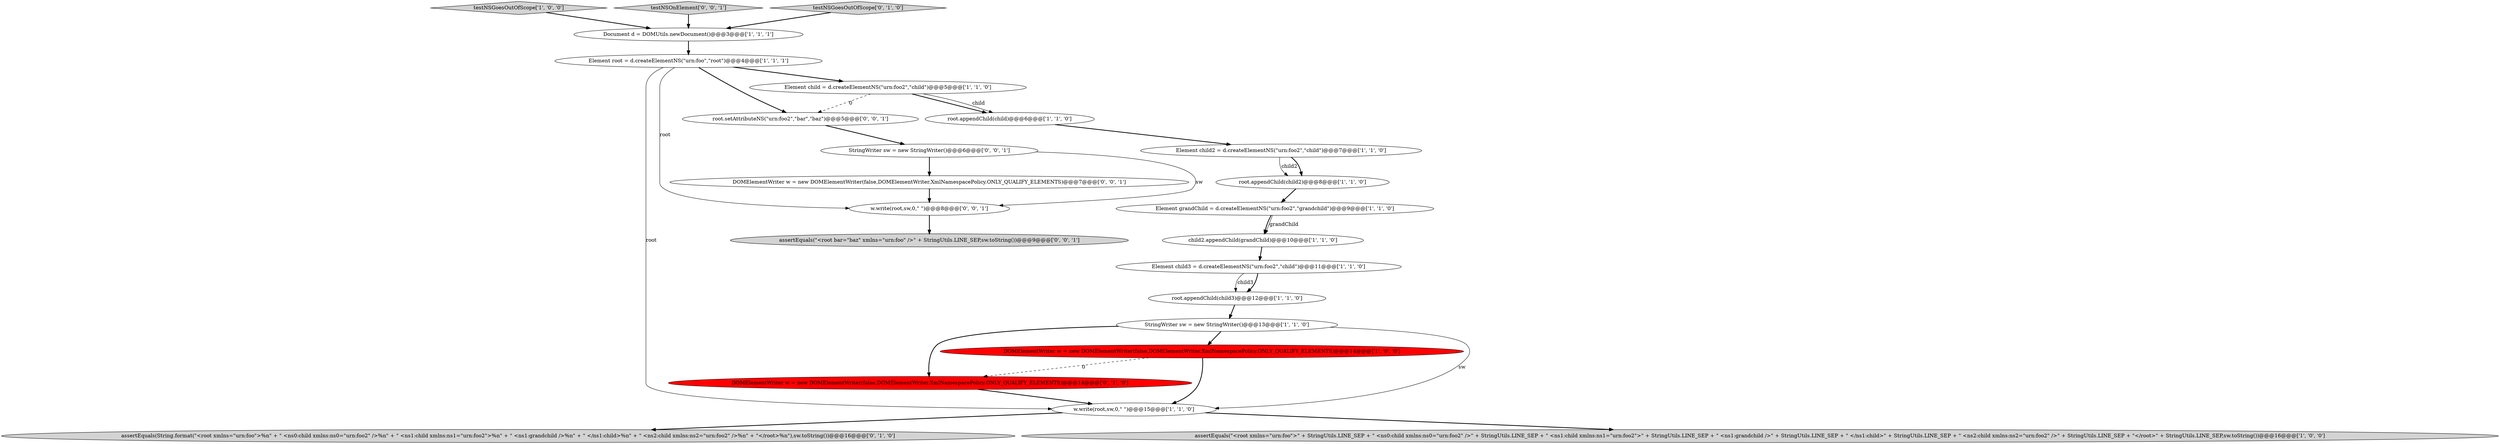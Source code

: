 digraph {
18 [style = filled, label = "StringWriter sw = new StringWriter()@@@6@@@['0', '0', '1']", fillcolor = white, shape = ellipse image = "AAA0AAABBB3BBB"];
1 [style = filled, label = "testNSGoesOutOfScope['1', '0', '0']", fillcolor = lightgray, shape = diamond image = "AAA0AAABBB1BBB"];
10 [style = filled, label = "w.write(root,sw,0,\" \")@@@15@@@['1', '1', '0']", fillcolor = white, shape = ellipse image = "AAA0AAABBB1BBB"];
22 [style = filled, label = "DOMElementWriter w = new DOMElementWriter(false,DOMElementWriter.XmlNamespacePolicy.ONLY_QUALIFY_ELEMENTS)@@@7@@@['0', '0', '1']", fillcolor = white, shape = ellipse image = "AAA0AAABBB3BBB"];
2 [style = filled, label = "Element child = d.createElementNS(\"urn:foo2\",\"child\")@@@5@@@['1', '1', '0']", fillcolor = white, shape = ellipse image = "AAA0AAABBB1BBB"];
19 [style = filled, label = "root.setAttributeNS(\"urn:foo2\",\"bar\",\"baz\")@@@5@@@['0', '0', '1']", fillcolor = white, shape = ellipse image = "AAA0AAABBB3BBB"];
16 [style = filled, label = "assertEquals(String.format(\"<root xmlns=\"urn:foo\">%n\" + \" <ns0:child xmlns:ns0=\"urn:foo2\" />%n\" + \" <ns1:child xmlns:ns1=\"urn:foo2\">%n\" + \" <ns1:grandchild />%n\" + \" </ns1:child>%n\" + \" <ns2:child xmlns:ns2=\"urn:foo2\" />%n\" + \"</root>%n\"),sw.toString())@@@16@@@['0', '1', '0']", fillcolor = lightgray, shape = ellipse image = "AAA0AAABBB2BBB"];
3 [style = filled, label = "Element child2 = d.createElementNS(\"urn:foo2\",\"child\")@@@7@@@['1', '1', '0']", fillcolor = white, shape = ellipse image = "AAA0AAABBB1BBB"];
7 [style = filled, label = "Element grandChild = d.createElementNS(\"urn:foo2\",\"grandchild\")@@@9@@@['1', '1', '0']", fillcolor = white, shape = ellipse image = "AAA0AAABBB1BBB"];
14 [style = filled, label = "StringWriter sw = new StringWriter()@@@13@@@['1', '1', '0']", fillcolor = white, shape = ellipse image = "AAA0AAABBB1BBB"];
13 [style = filled, label = "root.appendChild(child)@@@6@@@['1', '1', '0']", fillcolor = white, shape = ellipse image = "AAA0AAABBB1BBB"];
0 [style = filled, label = "Element root = d.createElementNS(\"urn:foo\",\"root\")@@@4@@@['1', '1', '1']", fillcolor = white, shape = ellipse image = "AAA0AAABBB1BBB"];
9 [style = filled, label = "root.appendChild(child2)@@@8@@@['1', '1', '0']", fillcolor = white, shape = ellipse image = "AAA0AAABBB1BBB"];
15 [style = filled, label = "DOMElementWriter w = new DOMElementWriter(false,DOMElementWriter.XmlNamespacePolicy.ONLY_QUALIFY_ELEMENTS)@@@14@@@['0', '1', '0']", fillcolor = red, shape = ellipse image = "AAA1AAABBB2BBB"];
11 [style = filled, label = "Document d = DOMUtils.newDocument()@@@3@@@['1', '1', '1']", fillcolor = white, shape = ellipse image = "AAA0AAABBB1BBB"];
21 [style = filled, label = "testNSOnElement['0', '0', '1']", fillcolor = lightgray, shape = diamond image = "AAA0AAABBB3BBB"];
4 [style = filled, label = "child2.appendChild(grandChild)@@@10@@@['1', '1', '0']", fillcolor = white, shape = ellipse image = "AAA0AAABBB1BBB"];
23 [style = filled, label = "w.write(root,sw,0,\" \")@@@8@@@['0', '0', '1']", fillcolor = white, shape = ellipse image = "AAA0AAABBB3BBB"];
8 [style = filled, label = "Element child3 = d.createElementNS(\"urn:foo2\",\"child\")@@@11@@@['1', '1', '0']", fillcolor = white, shape = ellipse image = "AAA0AAABBB1BBB"];
12 [style = filled, label = "root.appendChild(child3)@@@12@@@['1', '1', '0']", fillcolor = white, shape = ellipse image = "AAA0AAABBB1BBB"];
6 [style = filled, label = "assertEquals(\"<root xmlns=\"urn:foo\">\" + StringUtils.LINE_SEP + \" <ns0:child xmlns:ns0=\"urn:foo2\" />\" + StringUtils.LINE_SEP + \" <ns1:child xmlns:ns1=\"urn:foo2\">\" + StringUtils.LINE_SEP + \" <ns1:grandchild />\" + StringUtils.LINE_SEP + \" </ns1:child>\" + StringUtils.LINE_SEP + \" <ns2:child xmlns:ns2=\"urn:foo2\" />\" + StringUtils.LINE_SEP + \"</root>\" + StringUtils.LINE_SEP,sw.toString())@@@16@@@['1', '0', '0']", fillcolor = lightgray, shape = ellipse image = "AAA0AAABBB1BBB"];
20 [style = filled, label = "assertEquals(\"<root bar=\"baz\" xmlns=\"urn:foo\" />\" + StringUtils.LINE_SEP,sw.toString())@@@9@@@['0', '0', '1']", fillcolor = lightgray, shape = ellipse image = "AAA0AAABBB3BBB"];
5 [style = filled, label = "DOMElementWriter w = new DOMElementWriter(false,DOMElementWriter.XmlNamespacePolicy.ONLY_QUALIFY_ELEMENTS)@@@14@@@['1', '0', '0']", fillcolor = red, shape = ellipse image = "AAA1AAABBB1BBB"];
17 [style = filled, label = "testNSGoesOutOfScope['0', '1', '0']", fillcolor = lightgray, shape = diamond image = "AAA0AAABBB2BBB"];
5->10 [style = bold, label=""];
15->10 [style = bold, label=""];
19->18 [style = bold, label=""];
23->20 [style = bold, label=""];
0->10 [style = solid, label="root"];
2->19 [style = dashed, label="0"];
0->19 [style = bold, label=""];
18->23 [style = solid, label="sw"];
0->2 [style = bold, label=""];
3->9 [style = solid, label="child2"];
8->12 [style = solid, label="child3"];
7->4 [style = bold, label=""];
9->7 [style = bold, label=""];
14->10 [style = solid, label="sw"];
22->23 [style = bold, label=""];
10->6 [style = bold, label=""];
7->4 [style = solid, label="grandChild"];
1->11 [style = bold, label=""];
2->13 [style = bold, label=""];
3->9 [style = bold, label=""];
11->0 [style = bold, label=""];
18->22 [style = bold, label=""];
13->3 [style = bold, label=""];
10->16 [style = bold, label=""];
21->11 [style = bold, label=""];
0->23 [style = solid, label="root"];
12->14 [style = bold, label=""];
4->8 [style = bold, label=""];
14->15 [style = bold, label=""];
5->15 [style = dashed, label="0"];
8->12 [style = bold, label=""];
2->13 [style = solid, label="child"];
14->5 [style = bold, label=""];
17->11 [style = bold, label=""];
}
